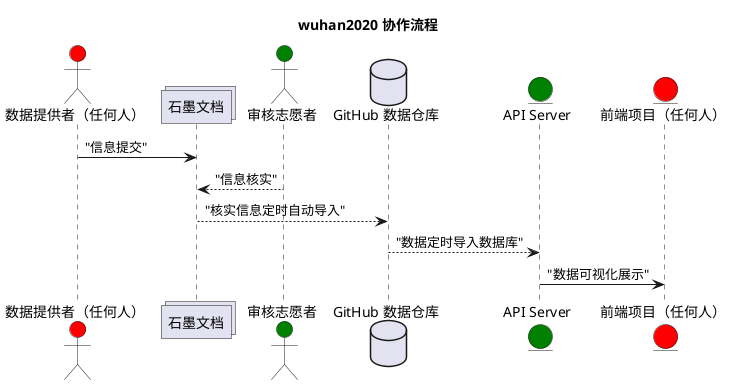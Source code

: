 @startuml

title wuhan2020 协作流程

actor users as "数据提供者（任何人）" #Red
collections shimo as "石墨文档"
actor audit as "审核志愿者" #Green
database github as "GitHub 数据仓库"
entity backend as "API Server" #Green
entity frontend as "前端项目（任何人）" #Red

users -> shimo: "信息提交"
audit --> shimo: "信息核实"
shimo --> github: "核实信息定时自动导入"

github --> backend: "数据定时导入数据库"
backend -> frontend: "数据可视化展示"

@enduml
